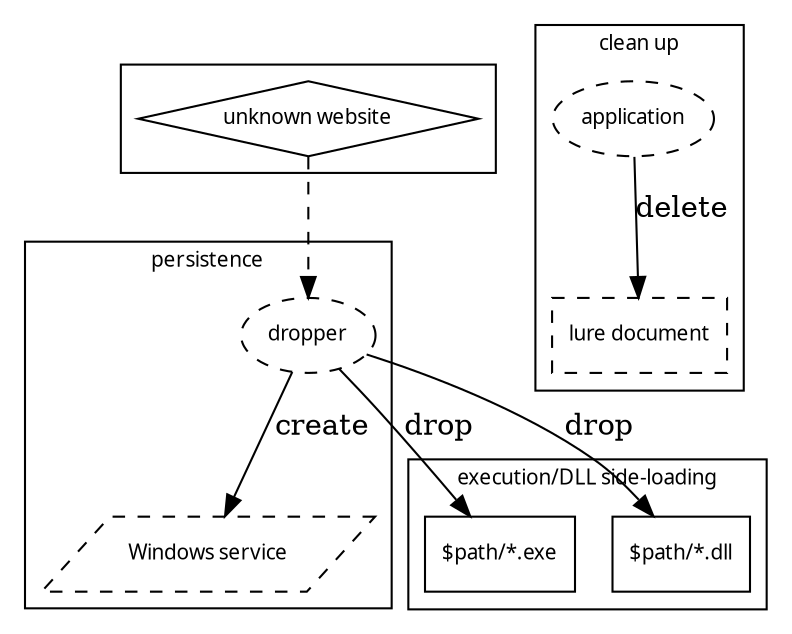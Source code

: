 // Source: https://www.welivesecurity.com/2018/03/13/oceanlotus-ships-new-backdoor/

digraph Oceanlotus_Graph{
    graph [fontsize = 10 fontname="Verdana" compound=true];
    node [fontsize=10 fontname="Verdana"];

    subgraph cluster_initial_access{
        label = ""
        "unknown website"[shape=diamond]
    }
    "unknown website" -> "dropper" [style=dashed]

    subgraph cluster_cleanup{
        label = "clean up";
        "application"[style=dashed] "lure document"[style=dashed; shape=record];
    }
    "application" -> "lure document" [label="delete"];

    subgraph cluster_persistence{
        label = "persistence";
        "dropper"[style=dashed] "Windows service"[shape=parallelogram; style=dashed];
    }
    "dropper" -> "Windows service" [label="create"];

    subgraph cluster_execution{
        label = "execution/DLL side-loading";
        "dropper"[style=dashed] "$path/*.exe"[shape=record] "$path/*.dll"[shape=record];
    }
    "dropper" -> "$path/*.exe" [label="drop"]
    "dropper" -> "$path/*.dll" [label="drop"]

}
